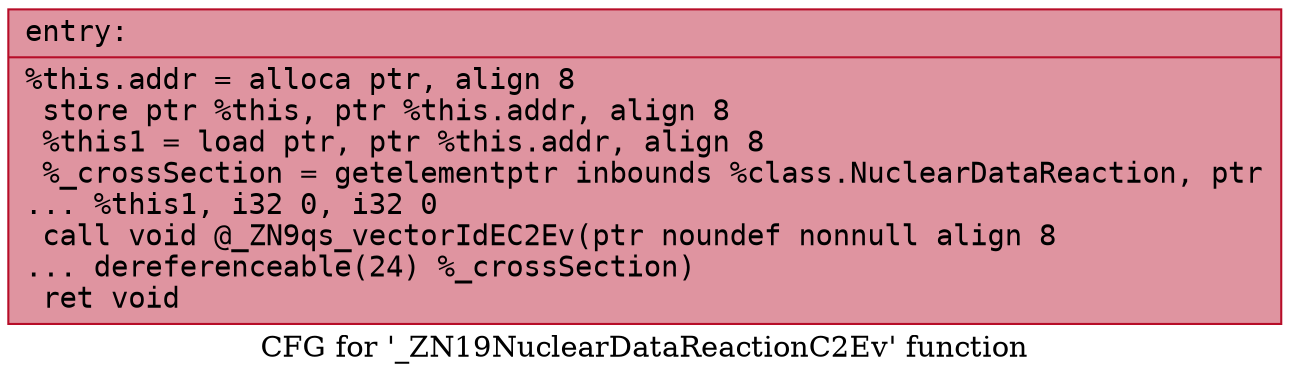 digraph "CFG for '_ZN19NuclearDataReactionC2Ev' function" {
	label="CFG for '_ZN19NuclearDataReactionC2Ev' function";

	Node0x55cf63442ef0 [shape=record,color="#b70d28ff", style=filled, fillcolor="#b70d2870" fontname="Courier",label="{entry:\l|  %this.addr = alloca ptr, align 8\l  store ptr %this, ptr %this.addr, align 8\l  %this1 = load ptr, ptr %this.addr, align 8\l  %_crossSection = getelementptr inbounds %class.NuclearDataReaction, ptr\l... %this1, i32 0, i32 0\l  call void @_ZN9qs_vectorIdEC2Ev(ptr noundef nonnull align 8\l... dereferenceable(24) %_crossSection)\l  ret void\l}"];
}
